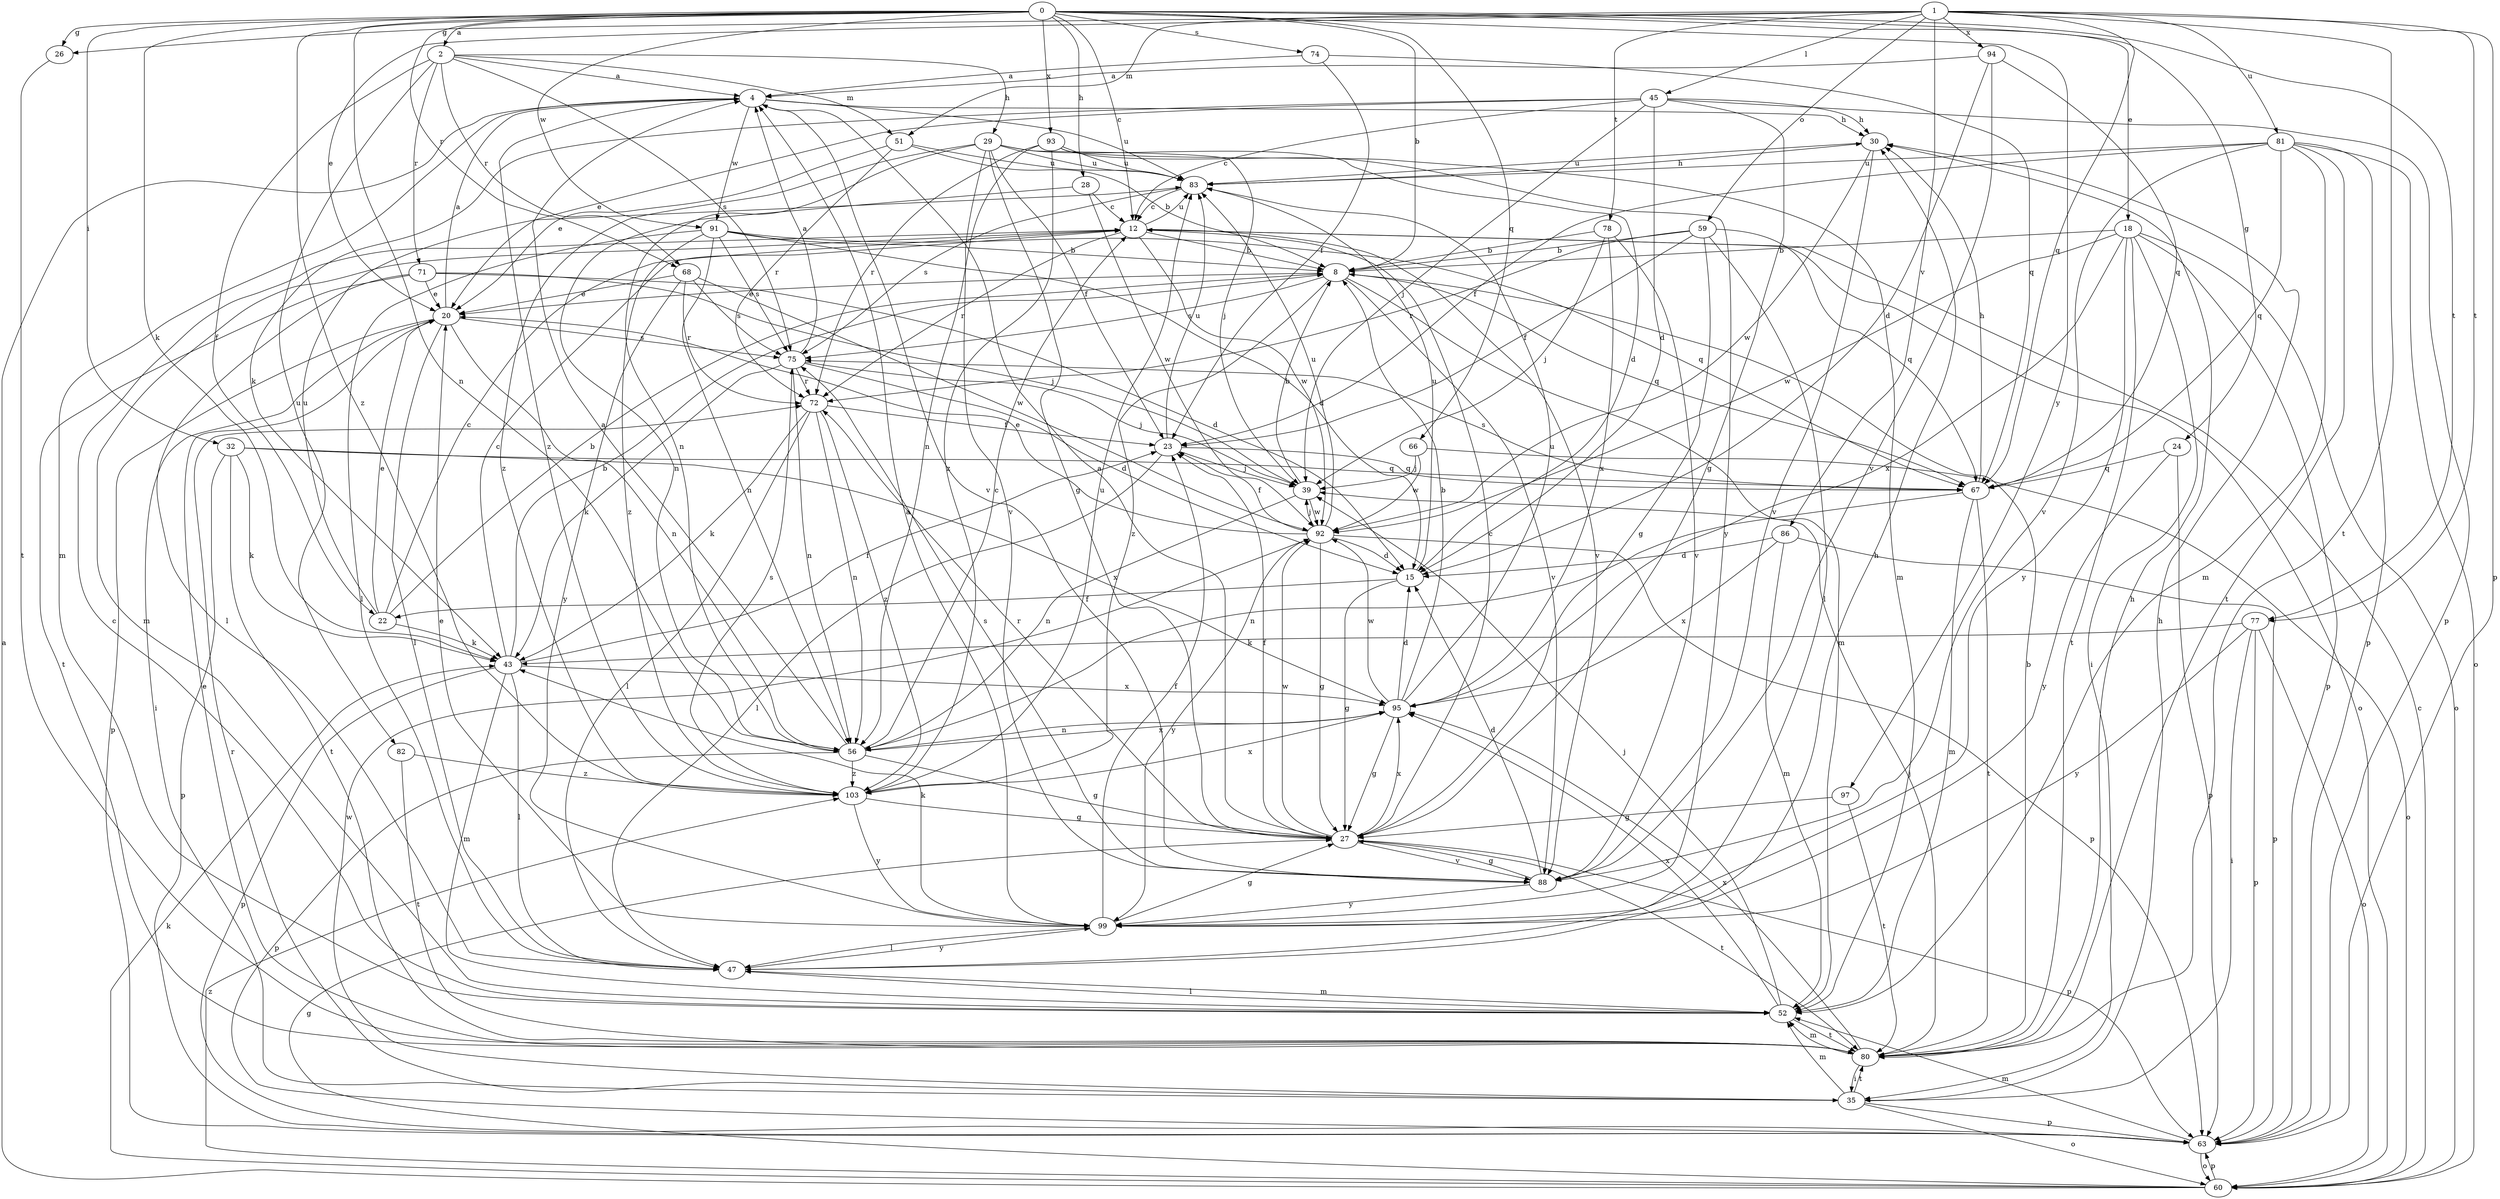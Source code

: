 strict digraph  {
0;
1;
2;
4;
8;
12;
15;
18;
20;
22;
23;
24;
26;
27;
28;
29;
30;
32;
35;
39;
43;
45;
47;
51;
52;
56;
59;
60;
63;
66;
67;
68;
71;
72;
74;
75;
77;
78;
80;
81;
82;
83;
86;
88;
91;
92;
93;
94;
95;
97;
99;
103;
0 -> 2  [label=a];
0 -> 8  [label=b];
0 -> 12  [label=c];
0 -> 18  [label=e];
0 -> 24  [label=g];
0 -> 26  [label=g];
0 -> 28  [label=h];
0 -> 32  [label=i];
0 -> 43  [label=k];
0 -> 56  [label=n];
0 -> 66  [label=q];
0 -> 68  [label=r];
0 -> 74  [label=s];
0 -> 77  [label=t];
0 -> 91  [label=w];
0 -> 93  [label=x];
0 -> 97  [label=y];
0 -> 103  [label=z];
1 -> 20  [label=e];
1 -> 26  [label=g];
1 -> 45  [label=l];
1 -> 51  [label=m];
1 -> 59  [label=o];
1 -> 63  [label=p];
1 -> 67  [label=q];
1 -> 77  [label=t];
1 -> 78  [label=t];
1 -> 80  [label=t];
1 -> 81  [label=u];
1 -> 86  [label=v];
1 -> 94  [label=x];
2 -> 4  [label=a];
2 -> 22  [label=f];
2 -> 29  [label=h];
2 -> 51  [label=m];
2 -> 68  [label=r];
2 -> 71  [label=r];
2 -> 75  [label=s];
2 -> 82  [label=u];
4 -> 30  [label=h];
4 -> 52  [label=m];
4 -> 83  [label=u];
4 -> 88  [label=v];
4 -> 91  [label=w];
4 -> 103  [label=z];
8 -> 20  [label=e];
8 -> 52  [label=m];
8 -> 67  [label=q];
8 -> 75  [label=s];
8 -> 88  [label=v];
8 -> 103  [label=z];
12 -> 8  [label=b];
12 -> 52  [label=m];
12 -> 60  [label=o];
12 -> 72  [label=r];
12 -> 83  [label=u];
12 -> 88  [label=v];
12 -> 92  [label=w];
15 -> 22  [label=f];
15 -> 27  [label=g];
15 -> 83  [label=u];
18 -> 8  [label=b];
18 -> 35  [label=i];
18 -> 60  [label=o];
18 -> 63  [label=p];
18 -> 80  [label=t];
18 -> 92  [label=w];
18 -> 95  [label=x];
18 -> 99  [label=y];
20 -> 4  [label=a];
20 -> 35  [label=i];
20 -> 47  [label=l];
20 -> 56  [label=n];
20 -> 63  [label=p];
20 -> 75  [label=s];
22 -> 8  [label=b];
22 -> 12  [label=c];
22 -> 20  [label=e];
22 -> 43  [label=k];
22 -> 83  [label=u];
23 -> 39  [label=j];
23 -> 47  [label=l];
23 -> 67  [label=q];
23 -> 83  [label=u];
24 -> 63  [label=p];
24 -> 67  [label=q];
24 -> 99  [label=y];
26 -> 80  [label=t];
27 -> 4  [label=a];
27 -> 12  [label=c];
27 -> 23  [label=f];
27 -> 63  [label=p];
27 -> 72  [label=r];
27 -> 80  [label=t];
27 -> 88  [label=v];
27 -> 92  [label=w];
27 -> 95  [label=x];
28 -> 12  [label=c];
28 -> 56  [label=n];
28 -> 92  [label=w];
29 -> 15  [label=d];
29 -> 23  [label=f];
29 -> 27  [label=g];
29 -> 39  [label=j];
29 -> 56  [label=n];
29 -> 83  [label=u];
29 -> 88  [label=v];
29 -> 103  [label=z];
30 -> 83  [label=u];
30 -> 88  [label=v];
30 -> 92  [label=w];
32 -> 43  [label=k];
32 -> 63  [label=p];
32 -> 67  [label=q];
32 -> 80  [label=t];
32 -> 95  [label=x];
35 -> 30  [label=h];
35 -> 52  [label=m];
35 -> 60  [label=o];
35 -> 63  [label=p];
35 -> 72  [label=r];
35 -> 80  [label=t];
35 -> 92  [label=w];
39 -> 8  [label=b];
39 -> 56  [label=n];
39 -> 92  [label=w];
43 -> 8  [label=b];
43 -> 12  [label=c];
43 -> 23  [label=f];
43 -> 47  [label=l];
43 -> 52  [label=m];
43 -> 63  [label=p];
43 -> 95  [label=x];
45 -> 12  [label=c];
45 -> 15  [label=d];
45 -> 20  [label=e];
45 -> 27  [label=g];
45 -> 30  [label=h];
45 -> 39  [label=j];
45 -> 43  [label=k];
45 -> 63  [label=p];
47 -> 30  [label=h];
47 -> 52  [label=m];
47 -> 99  [label=y];
51 -> 8  [label=b];
51 -> 20  [label=e];
51 -> 72  [label=r];
51 -> 83  [label=u];
52 -> 12  [label=c];
52 -> 39  [label=j];
52 -> 47  [label=l];
52 -> 80  [label=t];
52 -> 95  [label=x];
56 -> 4  [label=a];
56 -> 12  [label=c];
56 -> 27  [label=g];
56 -> 63  [label=p];
56 -> 95  [label=x];
56 -> 103  [label=z];
59 -> 8  [label=b];
59 -> 23  [label=f];
59 -> 27  [label=g];
59 -> 47  [label=l];
59 -> 67  [label=q];
59 -> 72  [label=r];
60 -> 4  [label=a];
60 -> 12  [label=c];
60 -> 27  [label=g];
60 -> 43  [label=k];
60 -> 63  [label=p];
60 -> 103  [label=z];
63 -> 52  [label=m];
63 -> 60  [label=o];
66 -> 39  [label=j];
66 -> 60  [label=o];
66 -> 92  [label=w];
67 -> 30  [label=h];
67 -> 52  [label=m];
67 -> 56  [label=n];
67 -> 75  [label=s];
67 -> 80  [label=t];
68 -> 20  [label=e];
68 -> 72  [label=r];
68 -> 75  [label=s];
68 -> 92  [label=w];
68 -> 99  [label=y];
71 -> 15  [label=d];
71 -> 20  [label=e];
71 -> 39  [label=j];
71 -> 47  [label=l];
71 -> 80  [label=t];
72 -> 23  [label=f];
72 -> 43  [label=k];
72 -> 47  [label=l];
72 -> 56  [label=n];
72 -> 103  [label=z];
74 -> 4  [label=a];
74 -> 23  [label=f];
74 -> 67  [label=q];
75 -> 4  [label=a];
75 -> 15  [label=d];
75 -> 39  [label=j];
75 -> 43  [label=k];
75 -> 56  [label=n];
75 -> 72  [label=r];
77 -> 35  [label=i];
77 -> 43  [label=k];
77 -> 60  [label=o];
77 -> 63  [label=p];
77 -> 99  [label=y];
78 -> 8  [label=b];
78 -> 39  [label=j];
78 -> 88  [label=v];
78 -> 95  [label=x];
80 -> 8  [label=b];
80 -> 20  [label=e];
80 -> 30  [label=h];
80 -> 35  [label=i];
80 -> 39  [label=j];
80 -> 52  [label=m];
80 -> 95  [label=x];
81 -> 23  [label=f];
81 -> 52  [label=m];
81 -> 60  [label=o];
81 -> 63  [label=p];
81 -> 67  [label=q];
81 -> 80  [label=t];
81 -> 83  [label=u];
81 -> 88  [label=v];
82 -> 80  [label=t];
82 -> 103  [label=z];
83 -> 12  [label=c];
83 -> 30  [label=h];
83 -> 75  [label=s];
86 -> 15  [label=d];
86 -> 52  [label=m];
86 -> 63  [label=p];
86 -> 95  [label=x];
88 -> 15  [label=d];
88 -> 27  [label=g];
88 -> 75  [label=s];
88 -> 99  [label=y];
91 -> 8  [label=b];
91 -> 15  [label=d];
91 -> 47  [label=l];
91 -> 56  [label=n];
91 -> 67  [label=q];
91 -> 75  [label=s];
91 -> 103  [label=z];
92 -> 15  [label=d];
92 -> 20  [label=e];
92 -> 23  [label=f];
92 -> 27  [label=g];
92 -> 39  [label=j];
92 -> 63  [label=p];
92 -> 83  [label=u];
92 -> 99  [label=y];
93 -> 52  [label=m];
93 -> 56  [label=n];
93 -> 72  [label=r];
93 -> 83  [label=u];
93 -> 99  [label=y];
93 -> 103  [label=z];
94 -> 4  [label=a];
94 -> 15  [label=d];
94 -> 67  [label=q];
94 -> 88  [label=v];
95 -> 8  [label=b];
95 -> 15  [label=d];
95 -> 27  [label=g];
95 -> 56  [label=n];
95 -> 83  [label=u];
95 -> 92  [label=w];
97 -> 27  [label=g];
97 -> 80  [label=t];
99 -> 4  [label=a];
99 -> 20  [label=e];
99 -> 23  [label=f];
99 -> 27  [label=g];
99 -> 43  [label=k];
99 -> 47  [label=l];
103 -> 27  [label=g];
103 -> 75  [label=s];
103 -> 83  [label=u];
103 -> 95  [label=x];
103 -> 99  [label=y];
}
